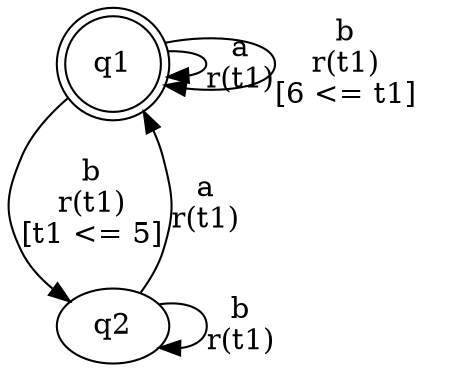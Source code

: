 digraph "tests_1/test1001/solution1006/solution" {
	q1[label=q1 shape=doublecircle]
	q2[label=q2]
	q1 -> q1[label="a\nr(t1)\n"]
	q1 -> q2[label="b\nr(t1)\n[t1 <= 5]"]
	q2 -> q1[label="a\nr(t1)\n"]
	q2 -> q2[label="b\nr(t1)\n"]
	q1 -> q1[label="b\nr(t1)\n[6 <= t1]"]
}
